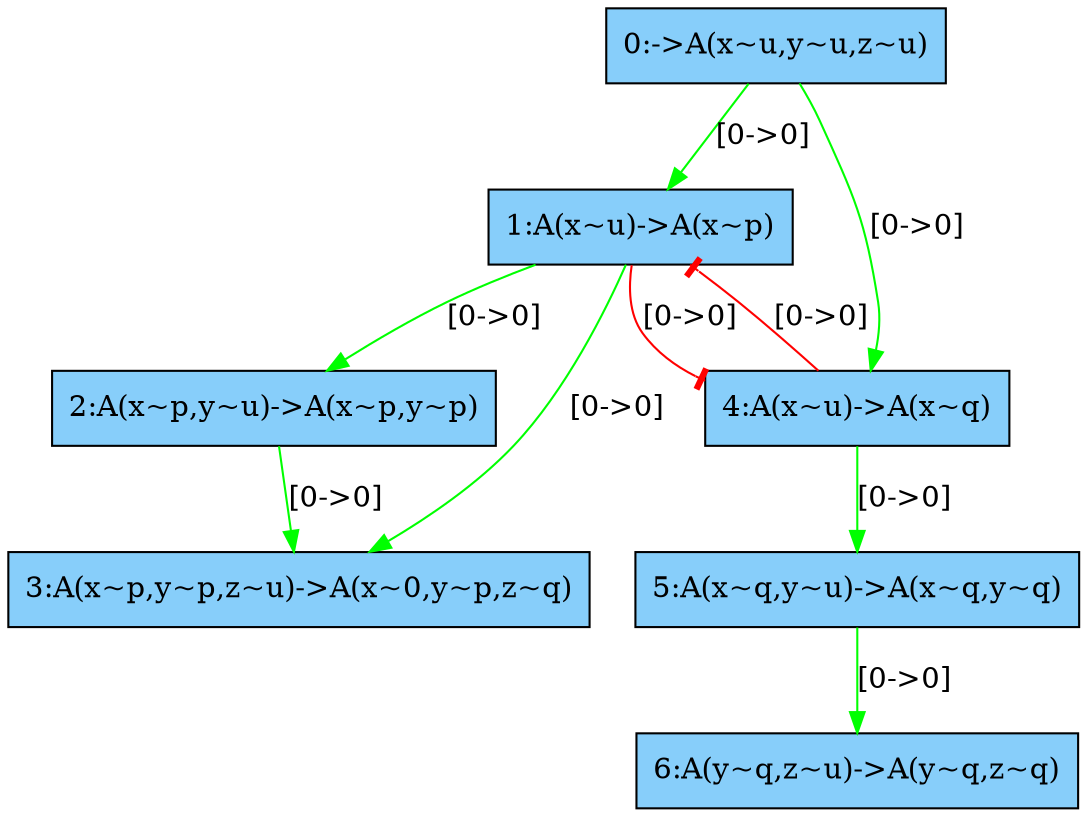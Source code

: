 #This file has been computed by KaSa: a Static Analyzer for Kappa (Kappa Static Analyzer (DomainBased-577-gde0acd3-dirty))
#Download sources/binaries at https://github.com/Kappa-Dev/KaSim
#
#Analysis launched at 2016/01/10 11:24:56 (GMT+1) on applecell.home
#Command line is: KaSa relations.ka
#
#This file contains the description of the influence map in dot.
#Please use graphviz (http://www.graphviz.org) or OmniGraffle to export it to a PDF
#
digraph G{ 
node [shape=box, style=filled, fillcolor=lightskyblue];
"0:->A(x~u,y~u,z~u)" ; 
"1:A(x~u)->A(x~p)" ; 
"2:A(x~p,y~u)->A(x~p,y~p)" ; 
"3:A(x~p,y~p,z~u)->A(x~0,y~p,z~q)" ; 
"4:A(x~u)->A(x~q)" ; 
"5:A(x~q,y~u)->A(x~q,y~q)" ; 
"6:A(y~q,z~u)->A(y~q,z~q)" ; 
edge [color=green, arrowhead=normal];
"0:->A(x~u,y~u,z~u)" -> "1:A(x~u)->A(x~p)"[label ="[0->0]"] ; 
"0:->A(x~u,y~u,z~u)" -> "4:A(x~u)->A(x~q)"[label ="[0->0]"] ; 
"1:A(x~u)->A(x~p)" -> "2:A(x~p,y~u)->A(x~p,y~p)"[label ="[0->0]"] ; 
"1:A(x~u)->A(x~p)" -> "3:A(x~p,y~p,z~u)->A(x~0,y~p,z~q)"[label ="[0->0]"] ; 
"2:A(x~p,y~u)->A(x~p,y~p)" -> "3:A(x~p,y~p,z~u)->A(x~0,y~p,z~q)"[label ="[0->0]"] ; 
"4:A(x~u)->A(x~q)" -> "5:A(x~q,y~u)->A(x~q,y~q)"[label ="[0->0]"] ; 
"5:A(x~q,y~u)->A(x~q,y~q)" -> "6:A(y~q,z~u)->A(y~q,z~q)"[label ="[0->0]"] ; 
edge [color=red, arrowhead=tee];
"1:A(x~u)->A(x~p)" -> "4:A(x~u)->A(x~q)"[label ="[0->0]"] ; 
"4:A(x~u)->A(x~q)" -> "1:A(x~u)->A(x~p)"[label ="[0->0]"] ; 
}
